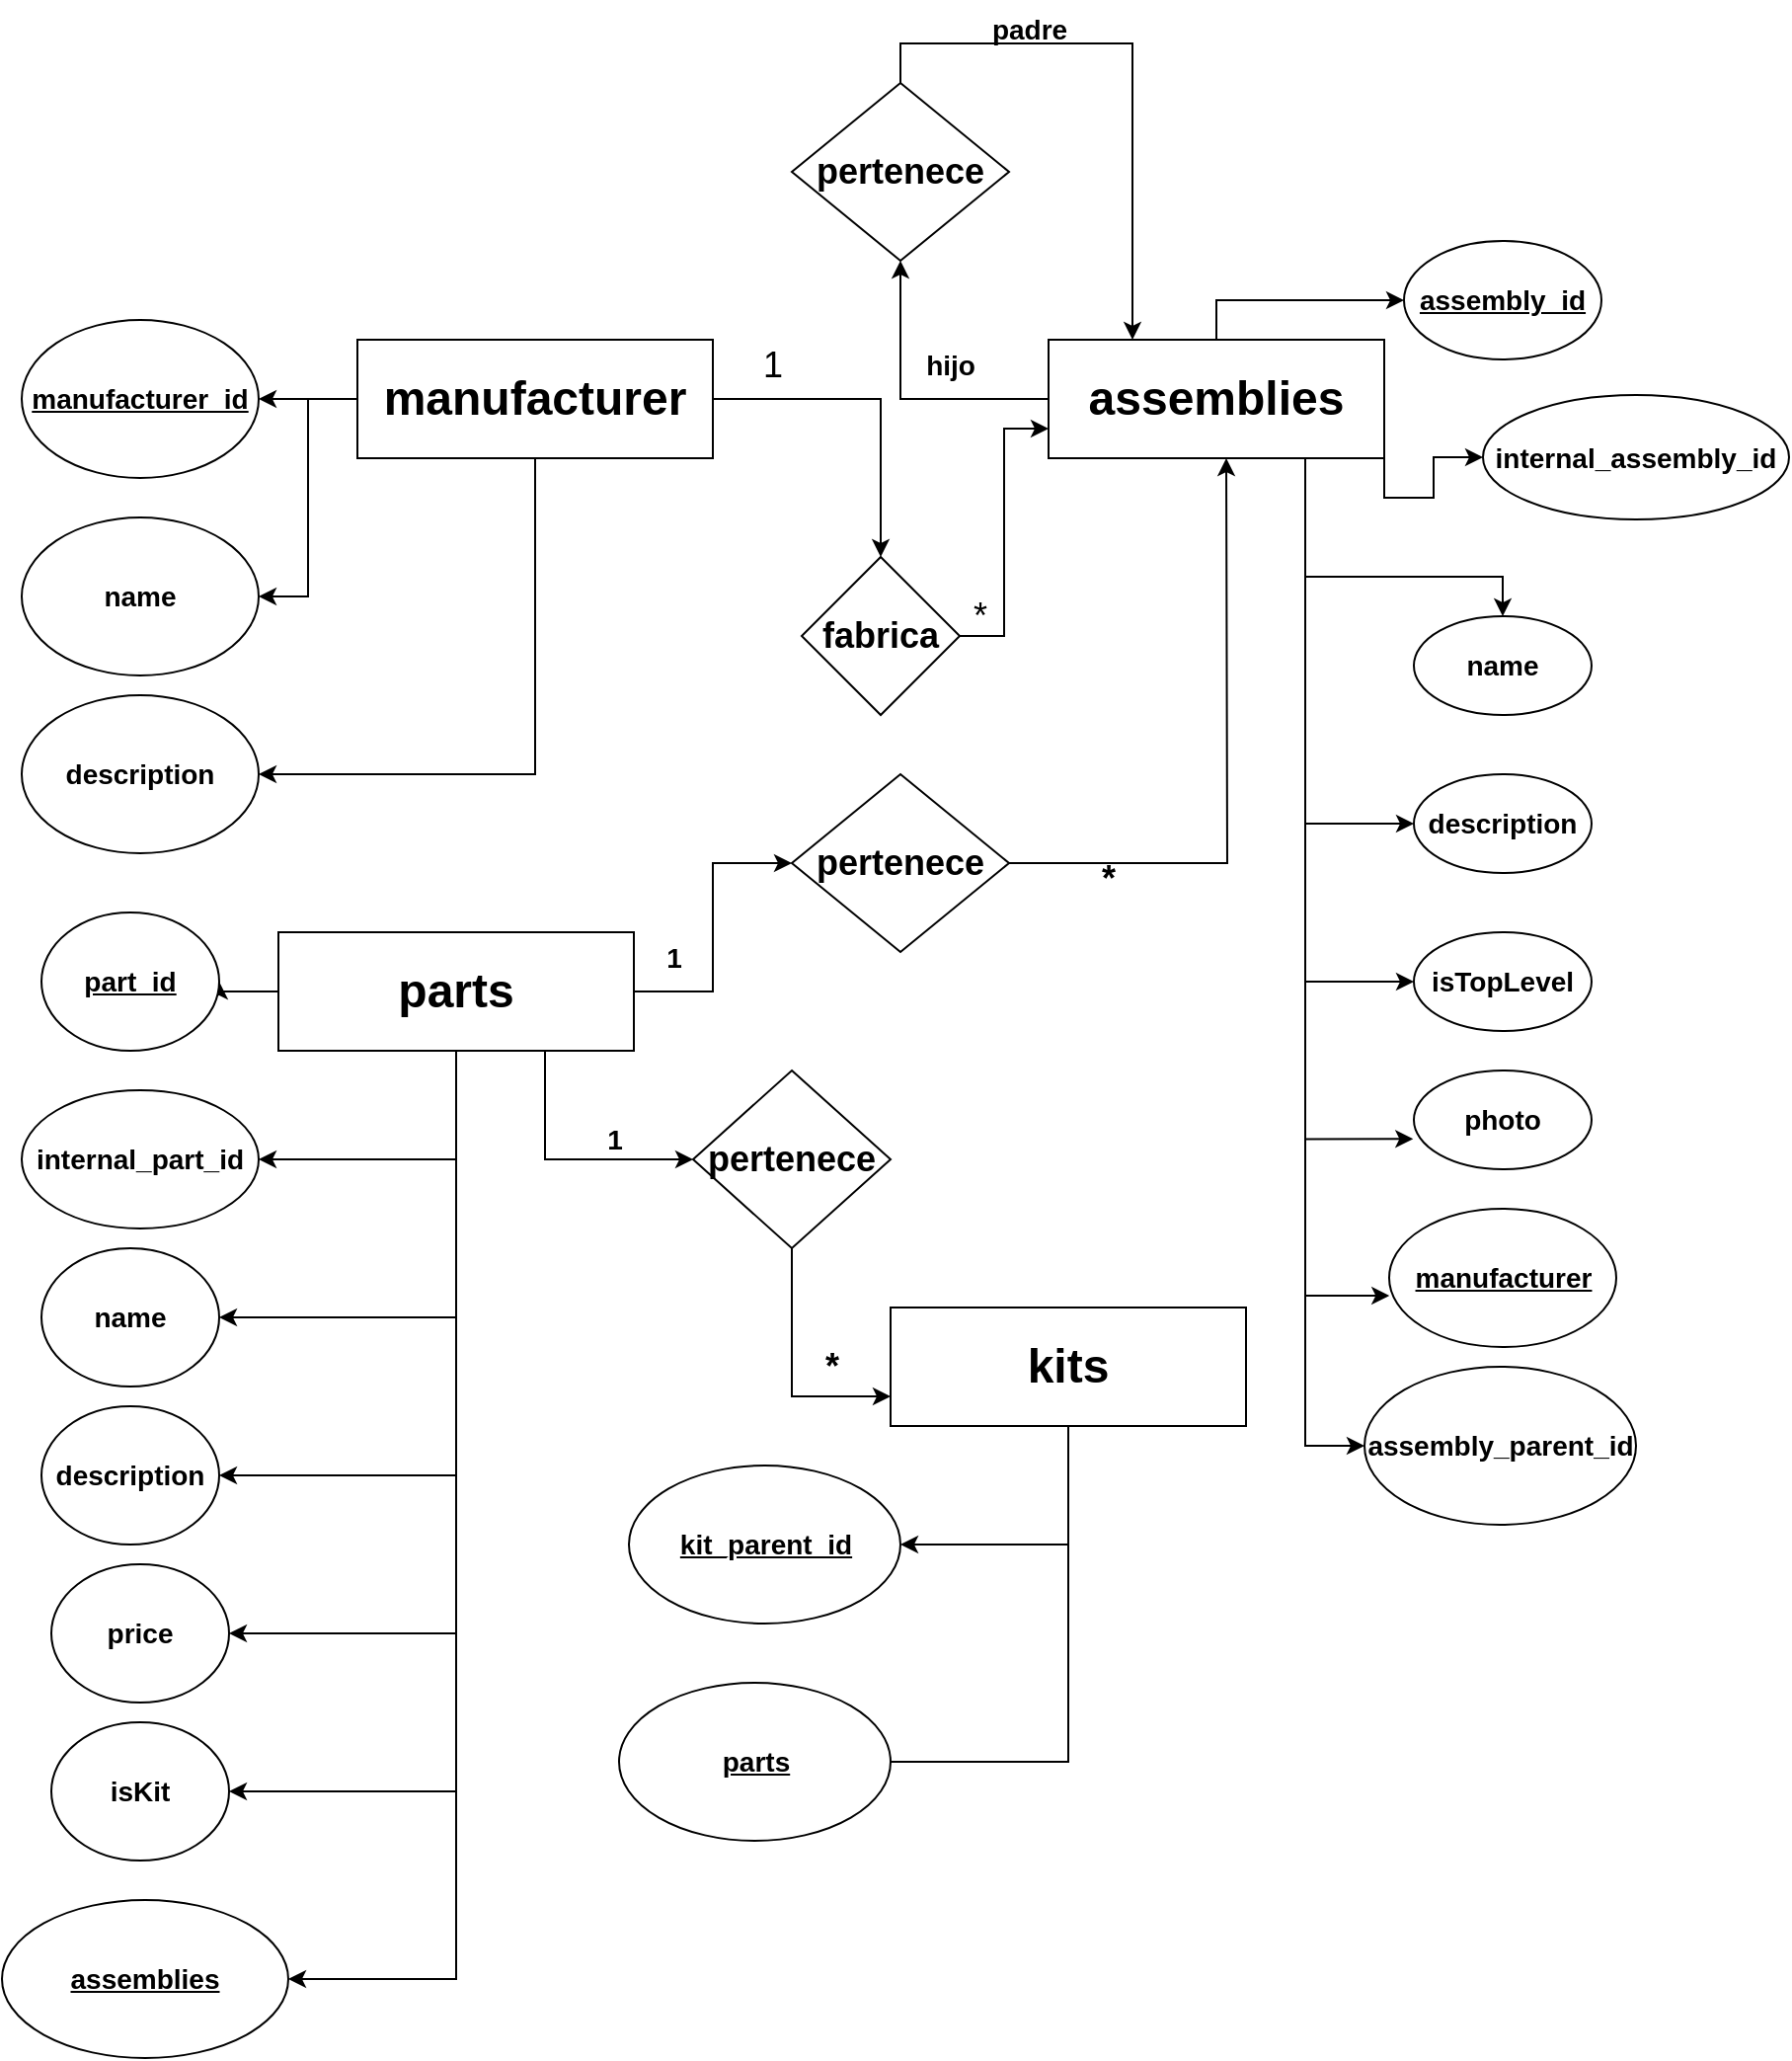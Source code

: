 <mxfile version="22.1.21" type="device">
  <diagram id="R2lEEEUBdFMjLlhIrx00" name="Page-1">
    <mxGraphModel dx="794" dy="507" grid="1" gridSize="10" guides="1" tooltips="1" connect="1" arrows="1" fold="1" page="1" pageScale="1" pageWidth="850" pageHeight="1100" math="0" shadow="0" extFonts="Permanent Marker^https://fonts.googleapis.com/css?family=Permanent+Marker">
      <root>
        <mxCell id="0" />
        <mxCell id="1" parent="0" />
        <mxCell id="fSCc1zrQL3JDsU1CtgY6-9" style="edgeStyle=orthogonalEdgeStyle;rounded=0;orthogonalLoop=1;jettySize=auto;html=1;exitX=0;exitY=0.5;exitDx=0;exitDy=0;" parent="1" source="fSCc1zrQL3JDsU1CtgY6-1" target="fSCc1zrQL3JDsU1CtgY6-8" edge="1">
          <mxGeometry relative="1" as="geometry" />
        </mxCell>
        <mxCell id="fSCc1zrQL3JDsU1CtgY6-12" style="edgeStyle=orthogonalEdgeStyle;rounded=0;orthogonalLoop=1;jettySize=auto;html=1;entryX=1;entryY=0.5;entryDx=0;entryDy=0;" parent="1" source="fSCc1zrQL3JDsU1CtgY6-1" target="fSCc1zrQL3JDsU1CtgY6-10" edge="1">
          <mxGeometry relative="1" as="geometry" />
        </mxCell>
        <mxCell id="fSCc1zrQL3JDsU1CtgY6-14" style="edgeStyle=orthogonalEdgeStyle;rounded=0;orthogonalLoop=1;jettySize=auto;html=1;exitX=0.5;exitY=1;exitDx=0;exitDy=0;entryX=1;entryY=0.5;entryDx=0;entryDy=0;" parent="1" source="fSCc1zrQL3JDsU1CtgY6-1" target="fSCc1zrQL3JDsU1CtgY6-13" edge="1">
          <mxGeometry relative="1" as="geometry" />
        </mxCell>
        <mxCell id="fSCc1zrQL3JDsU1CtgY6-16" value="" style="edgeStyle=orthogonalEdgeStyle;rounded=0;orthogonalLoop=1;jettySize=auto;html=1;" parent="1" source="fSCc1zrQL3JDsU1CtgY6-1" target="fSCc1zrQL3JDsU1CtgY6-15" edge="1">
          <mxGeometry relative="1" as="geometry" />
        </mxCell>
        <mxCell id="fSCc1zrQL3JDsU1CtgY6-1" value="&lt;b&gt;&lt;font style=&quot;font-size: 24px;&quot;&gt;manufacturer&lt;/font&gt;&lt;/b&gt;" style="rounded=0;whiteSpace=wrap;html=1;" parent="1" vertex="1">
          <mxGeometry x="200" y="190" width="180" height="60" as="geometry" />
        </mxCell>
        <mxCell id="fSCc1zrQL3JDsU1CtgY6-39" style="edgeStyle=orthogonalEdgeStyle;rounded=0;orthogonalLoop=1;jettySize=auto;html=1;exitX=1;exitY=0.5;exitDx=0;exitDy=0;entryX=0;entryY=0.5;entryDx=0;entryDy=0;" parent="1" source="fSCc1zrQL3JDsU1CtgY6-3" target="fSCc1zrQL3JDsU1CtgY6-36" edge="1">
          <mxGeometry relative="1" as="geometry" />
        </mxCell>
        <mxCell id="fSCc1zrQL3JDsU1CtgY6-42" style="edgeStyle=orthogonalEdgeStyle;rounded=0;orthogonalLoop=1;jettySize=auto;html=1;exitX=0;exitY=0.5;exitDx=0;exitDy=0;entryX=1;entryY=0.5;entryDx=0;entryDy=0;" parent="1" source="fSCc1zrQL3JDsU1CtgY6-3" target="fSCc1zrQL3JDsU1CtgY6-41" edge="1">
          <mxGeometry relative="1" as="geometry" />
        </mxCell>
        <mxCell id="fSCc1zrQL3JDsU1CtgY6-44" style="edgeStyle=orthogonalEdgeStyle;rounded=0;orthogonalLoop=1;jettySize=auto;html=1;exitX=0.5;exitY=1;exitDx=0;exitDy=0;entryX=1;entryY=0.5;entryDx=0;entryDy=0;" parent="1" source="fSCc1zrQL3JDsU1CtgY6-3" target="fSCc1zrQL3JDsU1CtgY6-43" edge="1">
          <mxGeometry relative="1" as="geometry" />
        </mxCell>
        <mxCell id="fSCc1zrQL3JDsU1CtgY6-46" style="edgeStyle=orthogonalEdgeStyle;rounded=0;orthogonalLoop=1;jettySize=auto;html=1;exitX=0.5;exitY=1;exitDx=0;exitDy=0;entryX=1;entryY=0.5;entryDx=0;entryDy=0;" parent="1" source="fSCc1zrQL3JDsU1CtgY6-3" target="fSCc1zrQL3JDsU1CtgY6-45" edge="1">
          <mxGeometry relative="1" as="geometry" />
        </mxCell>
        <mxCell id="fSCc1zrQL3JDsU1CtgY6-48" style="edgeStyle=orthogonalEdgeStyle;rounded=0;orthogonalLoop=1;jettySize=auto;html=1;exitX=0.5;exitY=1;exitDx=0;exitDy=0;entryX=1;entryY=0.5;entryDx=0;entryDy=0;" parent="1" source="fSCc1zrQL3JDsU1CtgY6-3" target="fSCc1zrQL3JDsU1CtgY6-47" edge="1">
          <mxGeometry relative="1" as="geometry" />
        </mxCell>
        <mxCell id="fSCc1zrQL3JDsU1CtgY6-50" style="edgeStyle=orthogonalEdgeStyle;rounded=0;orthogonalLoop=1;jettySize=auto;html=1;exitX=0.5;exitY=1;exitDx=0;exitDy=0;entryX=1;entryY=0.5;entryDx=0;entryDy=0;" parent="1" source="fSCc1zrQL3JDsU1CtgY6-3" target="fSCc1zrQL3JDsU1CtgY6-49" edge="1">
          <mxGeometry relative="1" as="geometry" />
        </mxCell>
        <mxCell id="fSCc1zrQL3JDsU1CtgY6-52" style="edgeStyle=orthogonalEdgeStyle;rounded=0;orthogonalLoop=1;jettySize=auto;html=1;exitX=0.5;exitY=1;exitDx=0;exitDy=0;entryX=1;entryY=0.5;entryDx=0;entryDy=0;" parent="1" source="fSCc1zrQL3JDsU1CtgY6-3" target="fSCc1zrQL3JDsU1CtgY6-51" edge="1">
          <mxGeometry relative="1" as="geometry" />
        </mxCell>
        <mxCell id="fSCc1zrQL3JDsU1CtgY6-71" style="edgeStyle=orthogonalEdgeStyle;rounded=0;orthogonalLoop=1;jettySize=auto;html=1;exitX=0.5;exitY=1;exitDx=0;exitDy=0;entryX=1;entryY=0.5;entryDx=0;entryDy=0;" parent="1" source="fSCc1zrQL3JDsU1CtgY6-3" target="fSCc1zrQL3JDsU1CtgY6-69" edge="1">
          <mxGeometry relative="1" as="geometry" />
        </mxCell>
        <mxCell id="fpTIzd-TrJ-mVMYmcjgI-2" style="edgeStyle=orthogonalEdgeStyle;rounded=0;orthogonalLoop=1;jettySize=auto;html=1;exitX=0.75;exitY=1;exitDx=0;exitDy=0;entryX=0;entryY=0.5;entryDx=0;entryDy=0;" edge="1" parent="1" source="fSCc1zrQL3JDsU1CtgY6-3" target="fSCc1zrQL3JDsU1CtgY6-53">
          <mxGeometry relative="1" as="geometry" />
        </mxCell>
        <mxCell id="fSCc1zrQL3JDsU1CtgY6-3" value="&lt;b&gt;&lt;font style=&quot;font-size: 24px;&quot;&gt;parts&lt;/font&gt;&lt;/b&gt;" style="rounded=0;whiteSpace=wrap;html=1;" parent="1" vertex="1">
          <mxGeometry x="160" y="490" width="180" height="60" as="geometry" />
        </mxCell>
        <mxCell id="fSCc1zrQL3JDsU1CtgY6-19" style="edgeStyle=orthogonalEdgeStyle;rounded=0;orthogonalLoop=1;jettySize=auto;html=1;exitX=0.5;exitY=0;exitDx=0;exitDy=0;" parent="1" source="fSCc1zrQL3JDsU1CtgY6-4" target="fSCc1zrQL3JDsU1CtgY6-18" edge="1">
          <mxGeometry relative="1" as="geometry" />
        </mxCell>
        <mxCell id="fSCc1zrQL3JDsU1CtgY6-21" style="edgeStyle=orthogonalEdgeStyle;rounded=0;orthogonalLoop=1;jettySize=auto;html=1;exitX=0.5;exitY=1;exitDx=0;exitDy=0;" parent="1" source="fSCc1zrQL3JDsU1CtgY6-4" target="fSCc1zrQL3JDsU1CtgY6-20" edge="1">
          <mxGeometry relative="1" as="geometry">
            <Array as="points">
              <mxPoint x="680" y="250" />
              <mxPoint x="680" y="310" />
              <mxPoint x="780" y="310" />
            </Array>
          </mxGeometry>
        </mxCell>
        <mxCell id="fSCc1zrQL3JDsU1CtgY6-23" style="edgeStyle=orthogonalEdgeStyle;rounded=0;orthogonalLoop=1;jettySize=auto;html=1;exitX=0.5;exitY=1;exitDx=0;exitDy=0;entryX=0;entryY=0.5;entryDx=0;entryDy=0;" parent="1" source="fSCc1zrQL3JDsU1CtgY6-4" target="fSCc1zrQL3JDsU1CtgY6-22" edge="1">
          <mxGeometry relative="1" as="geometry">
            <Array as="points">
              <mxPoint x="680" y="250" />
              <mxPoint x="680" y="435" />
            </Array>
          </mxGeometry>
        </mxCell>
        <mxCell id="fSCc1zrQL3JDsU1CtgY6-25" style="edgeStyle=orthogonalEdgeStyle;rounded=0;orthogonalLoop=1;jettySize=auto;html=1;exitX=0.5;exitY=1;exitDx=0;exitDy=0;entryX=0;entryY=0.5;entryDx=0;entryDy=0;" parent="1" source="fSCc1zrQL3JDsU1CtgY6-4" target="fSCc1zrQL3JDsU1CtgY6-24" edge="1">
          <mxGeometry relative="1" as="geometry">
            <Array as="points">
              <mxPoint x="680" y="250" />
              <mxPoint x="680" y="515" />
            </Array>
          </mxGeometry>
        </mxCell>
        <mxCell id="fSCc1zrQL3JDsU1CtgY6-31" style="edgeStyle=orthogonalEdgeStyle;rounded=0;orthogonalLoop=1;jettySize=auto;html=1;exitX=0.5;exitY=1;exitDx=0;exitDy=0;entryX=0;entryY=0.5;entryDx=0;entryDy=0;" parent="1" source="fSCc1zrQL3JDsU1CtgY6-4" target="fSCc1zrQL3JDsU1CtgY6-30" edge="1">
          <mxGeometry relative="1" as="geometry">
            <Array as="points">
              <mxPoint x="680" y="250" />
              <mxPoint x="680" y="750" />
            </Array>
          </mxGeometry>
        </mxCell>
        <mxCell id="fSCc1zrQL3JDsU1CtgY6-65" value="" style="edgeStyle=orthogonalEdgeStyle;rounded=0;orthogonalLoop=1;jettySize=auto;html=1;" parent="1" source="fSCc1zrQL3JDsU1CtgY6-4" target="fSCc1zrQL3JDsU1CtgY6-64" edge="1">
          <mxGeometry relative="1" as="geometry" />
        </mxCell>
        <mxCell id="fSCc1zrQL3JDsU1CtgY6-74" style="edgeStyle=orthogonalEdgeStyle;rounded=0;orthogonalLoop=1;jettySize=auto;html=1;exitX=1;exitY=1;exitDx=0;exitDy=0;" parent="1" source="fSCc1zrQL3JDsU1CtgY6-4" target="fSCc1zrQL3JDsU1CtgY6-73" edge="1">
          <mxGeometry relative="1" as="geometry" />
        </mxCell>
        <mxCell id="fSCc1zrQL3JDsU1CtgY6-4" value="&lt;b&gt;&lt;font style=&quot;font-size: 24px;&quot;&gt;assemblies&lt;/font&gt;&lt;/b&gt;" style="rounded=0;whiteSpace=wrap;html=1;" parent="1" vertex="1">
          <mxGeometry x="550" y="190" width="170" height="60" as="geometry" />
        </mxCell>
        <mxCell id="fSCc1zrQL3JDsU1CtgY6-59" style="edgeStyle=orthogonalEdgeStyle;rounded=0;orthogonalLoop=1;jettySize=auto;html=1;exitX=0.5;exitY=1;exitDx=0;exitDy=0;entryX=0;entryY=0.5;entryDx=0;entryDy=0;" parent="1" source="fSCc1zrQL3JDsU1CtgY6-5" target="fSCc1zrQL3JDsU1CtgY6-57" edge="1">
          <mxGeometry relative="1" as="geometry">
            <Array as="points">
              <mxPoint x="560" y="910" />
            </Array>
          </mxGeometry>
        </mxCell>
        <mxCell id="fSCc1zrQL3JDsU1CtgY6-72" style="edgeStyle=orthogonalEdgeStyle;rounded=0;orthogonalLoop=1;jettySize=auto;html=1;exitX=0.5;exitY=1;exitDx=0;exitDy=0;entryX=1;entryY=0.5;entryDx=0;entryDy=0;" parent="1" source="fSCc1zrQL3JDsU1CtgY6-5" target="fSCc1zrQL3JDsU1CtgY6-56" edge="1">
          <mxGeometry relative="1" as="geometry" />
        </mxCell>
        <mxCell id="fSCc1zrQL3JDsU1CtgY6-5" value="&lt;b&gt;&lt;font style=&quot;font-size: 24px;&quot;&gt;kits&lt;/font&gt;&lt;/b&gt;" style="rounded=0;whiteSpace=wrap;html=1;" parent="1" vertex="1">
          <mxGeometry x="470" y="680" width="180" height="60" as="geometry" />
        </mxCell>
        <mxCell id="fSCc1zrQL3JDsU1CtgY6-8" value="&lt;b&gt;&lt;font style=&quot;font-size: 14px;&quot;&gt;&lt;u&gt;manufacturer_id&lt;/u&gt;&lt;/font&gt;&lt;/b&gt;" style="ellipse;whiteSpace=wrap;html=1;" parent="1" vertex="1">
          <mxGeometry x="30" y="180" width="120" height="80" as="geometry" />
        </mxCell>
        <mxCell id="fSCc1zrQL3JDsU1CtgY6-10" value="&lt;span style=&quot;font-size: 14px;&quot;&gt;&lt;b&gt;name&lt;/b&gt;&lt;/span&gt;" style="ellipse;whiteSpace=wrap;html=1;" parent="1" vertex="1">
          <mxGeometry x="30" y="280" width="120" height="80" as="geometry" />
        </mxCell>
        <mxCell id="fSCc1zrQL3JDsU1CtgY6-13" value="&lt;span style=&quot;font-size: 14px;&quot;&gt;&lt;b&gt;description&lt;/b&gt;&lt;/span&gt;" style="ellipse;whiteSpace=wrap;html=1;" parent="1" vertex="1">
          <mxGeometry x="30" y="370" width="120" height="80" as="geometry" />
        </mxCell>
        <mxCell id="fSCc1zrQL3JDsU1CtgY6-38" style="edgeStyle=orthogonalEdgeStyle;rounded=0;orthogonalLoop=1;jettySize=auto;html=1;exitX=1;exitY=0.5;exitDx=0;exitDy=0;entryX=0;entryY=0.75;entryDx=0;entryDy=0;" parent="1" source="fSCc1zrQL3JDsU1CtgY6-15" target="fSCc1zrQL3JDsU1CtgY6-4" edge="1">
          <mxGeometry relative="1" as="geometry" />
        </mxCell>
        <mxCell id="fSCc1zrQL3JDsU1CtgY6-15" value="&lt;b&gt;&lt;font style=&quot;font-size: 18px;&quot;&gt;fabrica&lt;/font&gt;&lt;/b&gt;" style="rhombus;whiteSpace=wrap;html=1;rounded=0;" parent="1" vertex="1">
          <mxGeometry x="425" y="300" width="80" height="80" as="geometry" />
        </mxCell>
        <mxCell id="fSCc1zrQL3JDsU1CtgY6-18" value="&lt;u&gt;&lt;b&gt;&lt;font style=&quot;font-size: 14px;&quot;&gt;assembly_id&lt;/font&gt;&lt;/b&gt;&lt;/u&gt;" style="ellipse;whiteSpace=wrap;html=1;" parent="1" vertex="1">
          <mxGeometry x="730" y="140" width="100" height="60" as="geometry" />
        </mxCell>
        <mxCell id="fSCc1zrQL3JDsU1CtgY6-20" value="&lt;font style=&quot;font-size: 14px;&quot;&gt;&lt;b&gt;name&lt;/b&gt;&lt;/font&gt;" style="ellipse;whiteSpace=wrap;html=1;" parent="1" vertex="1">
          <mxGeometry x="735" y="330" width="90" height="50" as="geometry" />
        </mxCell>
        <mxCell id="fSCc1zrQL3JDsU1CtgY6-22" value="&lt;font style=&quot;font-size: 14px;&quot;&gt;&lt;b&gt;description&lt;/b&gt;&lt;/font&gt;" style="ellipse;whiteSpace=wrap;html=1;" parent="1" vertex="1">
          <mxGeometry x="735" y="410" width="90" height="50" as="geometry" />
        </mxCell>
        <mxCell id="fSCc1zrQL3JDsU1CtgY6-24" value="&lt;font style=&quot;font-size: 14px;&quot;&gt;&lt;b&gt;isTopLevel&lt;/b&gt;&lt;/font&gt;" style="ellipse;whiteSpace=wrap;html=1;" parent="1" vertex="1">
          <mxGeometry x="735" y="490" width="90" height="50" as="geometry" />
        </mxCell>
        <mxCell id="fSCc1zrQL3JDsU1CtgY6-26" value="&lt;font style=&quot;font-size: 14px;&quot;&gt;&lt;b&gt;photo&lt;/b&gt;&lt;/font&gt;" style="ellipse;whiteSpace=wrap;html=1;" parent="1" vertex="1">
          <mxGeometry x="735" y="560" width="90" height="50" as="geometry" />
        </mxCell>
        <mxCell id="fSCc1zrQL3JDsU1CtgY6-27" style="edgeStyle=orthogonalEdgeStyle;rounded=0;orthogonalLoop=1;jettySize=auto;html=1;exitX=0.5;exitY=1;exitDx=0;exitDy=0;entryX=-0.004;entryY=0.693;entryDx=0;entryDy=0;entryPerimeter=0;" parent="1" source="fSCc1zrQL3JDsU1CtgY6-4" target="fSCc1zrQL3JDsU1CtgY6-26" edge="1">
          <mxGeometry relative="1" as="geometry">
            <Array as="points">
              <mxPoint x="680" y="250" />
              <mxPoint x="680" y="595" />
            </Array>
          </mxGeometry>
        </mxCell>
        <mxCell id="fSCc1zrQL3JDsU1CtgY6-28" value="&lt;span style=&quot;font-size: 14px;&quot;&gt;&lt;u&gt;&lt;b&gt;manufacturer&lt;/b&gt;&lt;/u&gt;&lt;/span&gt;" style="ellipse;whiteSpace=wrap;html=1;" parent="1" vertex="1">
          <mxGeometry x="722.5" y="630" width="115" height="70" as="geometry" />
        </mxCell>
        <mxCell id="fSCc1zrQL3JDsU1CtgY6-29" style="edgeStyle=orthogonalEdgeStyle;rounded=0;orthogonalLoop=1;jettySize=auto;html=1;exitX=0.5;exitY=1;exitDx=0;exitDy=0;entryX=0.001;entryY=0.629;entryDx=0;entryDy=0;entryPerimeter=0;" parent="1" source="fSCc1zrQL3JDsU1CtgY6-4" target="fSCc1zrQL3JDsU1CtgY6-28" edge="1">
          <mxGeometry relative="1" as="geometry">
            <Array as="points">
              <mxPoint x="680" y="250" />
              <mxPoint x="680" y="674" />
            </Array>
          </mxGeometry>
        </mxCell>
        <mxCell id="fSCc1zrQL3JDsU1CtgY6-30" value="&lt;font style=&quot;font-size: 14px;&quot;&gt;&lt;b&gt;assembly_parent_id&lt;/b&gt;&lt;/font&gt;" style="ellipse;whiteSpace=wrap;html=1;" parent="1" vertex="1">
          <mxGeometry x="710" y="710" width="137.5" height="80" as="geometry" />
        </mxCell>
        <mxCell id="fSCc1zrQL3JDsU1CtgY6-40" style="edgeStyle=orthogonalEdgeStyle;rounded=0;orthogonalLoop=1;jettySize=auto;html=1;exitX=1;exitY=0.5;exitDx=0;exitDy=0;" parent="1" source="fSCc1zrQL3JDsU1CtgY6-36" edge="1">
          <mxGeometry relative="1" as="geometry">
            <mxPoint x="640.0" y="250" as="targetPoint" />
          </mxGeometry>
        </mxCell>
        <mxCell id="fSCc1zrQL3JDsU1CtgY6-36" value="&lt;b&gt;&lt;font style=&quot;font-size: 18px;&quot;&gt;pertenece&lt;/font&gt;&lt;/b&gt;" style="rhombus;whiteSpace=wrap;html=1;rounded=0;" parent="1" vertex="1">
          <mxGeometry x="420" y="410" width="110" height="90" as="geometry" />
        </mxCell>
        <mxCell id="fSCc1zrQL3JDsU1CtgY6-41" value="&lt;font style=&quot;font-size: 14px;&quot;&gt;&lt;b&gt;&lt;u&gt;part_id&lt;/u&gt;&lt;/b&gt;&lt;/font&gt;" style="ellipse;whiteSpace=wrap;html=1;" parent="1" vertex="1">
          <mxGeometry x="40" y="480" width="90" height="70" as="geometry" />
        </mxCell>
        <mxCell id="fSCc1zrQL3JDsU1CtgY6-43" value="&lt;font style=&quot;font-size: 14px;&quot;&gt;&lt;b&gt;name&lt;/b&gt;&lt;/font&gt;" style="ellipse;whiteSpace=wrap;html=1;" parent="1" vertex="1">
          <mxGeometry x="40" y="650" width="90" height="70" as="geometry" />
        </mxCell>
        <mxCell id="fSCc1zrQL3JDsU1CtgY6-45" value="&lt;font style=&quot;font-size: 14px;&quot;&gt;&lt;b&gt;description&lt;/b&gt;&lt;/font&gt;" style="ellipse;whiteSpace=wrap;html=1;" parent="1" vertex="1">
          <mxGeometry x="40" y="730" width="90" height="70" as="geometry" />
        </mxCell>
        <mxCell id="fSCc1zrQL3JDsU1CtgY6-47" value="&lt;font style=&quot;font-size: 14px;&quot;&gt;&lt;b&gt;price&lt;/b&gt;&lt;/font&gt;" style="ellipse;whiteSpace=wrap;html=1;" parent="1" vertex="1">
          <mxGeometry x="45" y="810" width="90" height="70" as="geometry" />
        </mxCell>
        <mxCell id="fSCc1zrQL3JDsU1CtgY6-49" value="&lt;font style=&quot;font-size: 14px;&quot;&gt;&lt;b&gt;isKit&lt;/b&gt;&lt;/font&gt;" style="ellipse;whiteSpace=wrap;html=1;" parent="1" vertex="1">
          <mxGeometry x="45" y="890" width="90" height="70" as="geometry" />
        </mxCell>
        <mxCell id="fSCc1zrQL3JDsU1CtgY6-51" value="&lt;font style=&quot;font-size: 14px;&quot;&gt;&lt;b&gt;&lt;u&gt;assemblies&lt;/u&gt;&lt;/b&gt;&lt;/font&gt;" style="ellipse;whiteSpace=wrap;html=1;" parent="1" vertex="1">
          <mxGeometry x="20" y="980" width="145" height="80" as="geometry" />
        </mxCell>
        <mxCell id="fpTIzd-TrJ-mVMYmcjgI-3" style="edgeStyle=orthogonalEdgeStyle;rounded=0;orthogonalLoop=1;jettySize=auto;html=1;exitX=0.5;exitY=1;exitDx=0;exitDy=0;entryX=0;entryY=0.75;entryDx=0;entryDy=0;" edge="1" parent="1" source="fSCc1zrQL3JDsU1CtgY6-53" target="fSCc1zrQL3JDsU1CtgY6-5">
          <mxGeometry relative="1" as="geometry" />
        </mxCell>
        <mxCell id="fSCc1zrQL3JDsU1CtgY6-53" value="&lt;b&gt;&lt;font style=&quot;font-size: 18px;&quot;&gt;pertenece&lt;/font&gt;&lt;/b&gt;" style="rhombus;whiteSpace=wrap;html=1;rounded=0;" parent="1" vertex="1">
          <mxGeometry x="370" y="560" width="100" height="90" as="geometry" />
        </mxCell>
        <mxCell id="fSCc1zrQL3JDsU1CtgY6-56" value="&lt;font style=&quot;font-size: 14px;&quot;&gt;&lt;b&gt;&lt;u&gt;kit_parent_id&lt;/u&gt;&lt;/b&gt;&lt;/font&gt;" style="ellipse;whiteSpace=wrap;html=1;" parent="1" vertex="1">
          <mxGeometry x="337.5" y="760" width="137.5" height="80" as="geometry" />
        </mxCell>
        <mxCell id="fSCc1zrQL3JDsU1CtgY6-57" value="&lt;font style=&quot;font-size: 14px;&quot;&gt;&lt;u style=&quot;&quot;&gt;&lt;b&gt;parts&lt;/b&gt;&lt;/u&gt;&lt;/font&gt;" style="ellipse;whiteSpace=wrap;html=1;" parent="1" vertex="1">
          <mxGeometry x="332.5" y="870" width="137.5" height="80" as="geometry" />
        </mxCell>
        <mxCell id="fSCc1zrQL3JDsU1CtgY6-62" value="&lt;font style=&quot;font-size: 18px;&quot;&gt;1&lt;/font&gt;" style="text;html=1;align=center;verticalAlign=middle;resizable=0;points=[];autosize=1;strokeColor=none;fillColor=none;" parent="1" vertex="1">
          <mxGeometry x="395" y="183" width="30" height="40" as="geometry" />
        </mxCell>
        <mxCell id="fSCc1zrQL3JDsU1CtgY6-63" value="&lt;font style=&quot;font-size: 18px;&quot;&gt;*&lt;/font&gt;" style="text;html=1;align=center;verticalAlign=middle;resizable=0;points=[];autosize=1;strokeColor=none;fillColor=none;" parent="1" vertex="1">
          <mxGeometry x="500" y="310" width="30" height="40" as="geometry" />
        </mxCell>
        <mxCell id="fSCc1zrQL3JDsU1CtgY6-67" style="edgeStyle=orthogonalEdgeStyle;rounded=0;orthogonalLoop=1;jettySize=auto;html=1;exitX=0.5;exitY=0;exitDx=0;exitDy=0;entryX=0.25;entryY=0;entryDx=0;entryDy=0;" parent="1" source="fSCc1zrQL3JDsU1CtgY6-64" target="fSCc1zrQL3JDsU1CtgY6-4" edge="1">
          <mxGeometry relative="1" as="geometry" />
        </mxCell>
        <mxCell id="fSCc1zrQL3JDsU1CtgY6-64" value="&lt;b&gt;&lt;font style=&quot;font-size: 18px;&quot;&gt;pertenece&lt;/font&gt;&lt;/b&gt;" style="rhombus;whiteSpace=wrap;html=1;rounded=0;" parent="1" vertex="1">
          <mxGeometry x="420" y="60" width="110" height="90" as="geometry" />
        </mxCell>
        <mxCell id="fSCc1zrQL3JDsU1CtgY6-66" value="&lt;b&gt;&lt;font style=&quot;font-size: 14px;&quot;&gt;hijo&lt;/font&gt;&lt;/b&gt;" style="text;html=1;align=center;verticalAlign=middle;resizable=0;points=[];autosize=1;strokeColor=none;fillColor=none;" parent="1" vertex="1">
          <mxGeometry x="475" y="188" width="50" height="30" as="geometry" />
        </mxCell>
        <mxCell id="fSCc1zrQL3JDsU1CtgY6-68" value="&lt;b&gt;&lt;font style=&quot;font-size: 14px;&quot;&gt;padre&lt;/font&gt;&lt;/b&gt;" style="text;html=1;align=center;verticalAlign=middle;resizable=0;points=[];autosize=1;strokeColor=none;fillColor=none;" parent="1" vertex="1">
          <mxGeometry x="510" y="18" width="60" height="30" as="geometry" />
        </mxCell>
        <mxCell id="fSCc1zrQL3JDsU1CtgY6-69" value="&lt;font style=&quot;font-size: 14px;&quot;&gt;&lt;b&gt;internal_part_id&lt;/b&gt;&lt;/font&gt;" style="ellipse;whiteSpace=wrap;html=1;" parent="1" vertex="1">
          <mxGeometry x="30" y="570" width="120" height="70" as="geometry" />
        </mxCell>
        <mxCell id="fSCc1zrQL3JDsU1CtgY6-73" value="&lt;b style=&quot;&quot;&gt;&lt;font style=&quot;font-size: 14px;&quot;&gt;internal_assembly_id&lt;/font&gt;&lt;/b&gt;" style="ellipse;whiteSpace=wrap;html=1;" parent="1" vertex="1">
          <mxGeometry x="770" y="218" width="155" height="63" as="geometry" />
        </mxCell>
        <mxCell id="fSCc1zrQL3JDsU1CtgY6-75" value="&lt;b&gt;&lt;font style=&quot;font-size: 14px;&quot;&gt;1&lt;/font&gt;&lt;/b&gt;" style="text;html=1;align=center;verticalAlign=middle;resizable=0;points=[];autosize=1;strokeColor=none;fillColor=none;" parent="1" vertex="1">
          <mxGeometry x="345" y="488" width="30" height="30" as="geometry" />
        </mxCell>
        <mxCell id="fSCc1zrQL3JDsU1CtgY6-76" value="&lt;b&gt;&lt;font style=&quot;font-size: 18px;&quot;&gt;*&lt;/font&gt;&lt;/b&gt;" style="text;html=1;align=center;verticalAlign=middle;resizable=0;points=[];autosize=1;strokeColor=none;fillColor=none;" parent="1" vertex="1">
          <mxGeometry x="425" y="690" width="30" height="40" as="geometry" />
        </mxCell>
        <mxCell id="fpTIzd-TrJ-mVMYmcjgI-4" value="&lt;b&gt;&lt;font style=&quot;font-size: 14px;&quot;&gt;1&lt;/font&gt;&lt;/b&gt;" style="text;html=1;align=center;verticalAlign=middle;resizable=0;points=[];autosize=1;strokeColor=none;fillColor=none;" vertex="1" parent="1">
          <mxGeometry x="315" y="580" width="30" height="30" as="geometry" />
        </mxCell>
        <mxCell id="fpTIzd-TrJ-mVMYmcjgI-5" value="&lt;b&gt;&lt;font style=&quot;font-size: 18px;&quot;&gt;*&lt;/font&gt;&lt;/b&gt;" style="text;html=1;align=center;verticalAlign=middle;resizable=0;points=[];autosize=1;strokeColor=none;fillColor=none;" vertex="1" parent="1">
          <mxGeometry x="565" y="443" width="30" height="40" as="geometry" />
        </mxCell>
      </root>
    </mxGraphModel>
  </diagram>
</mxfile>
